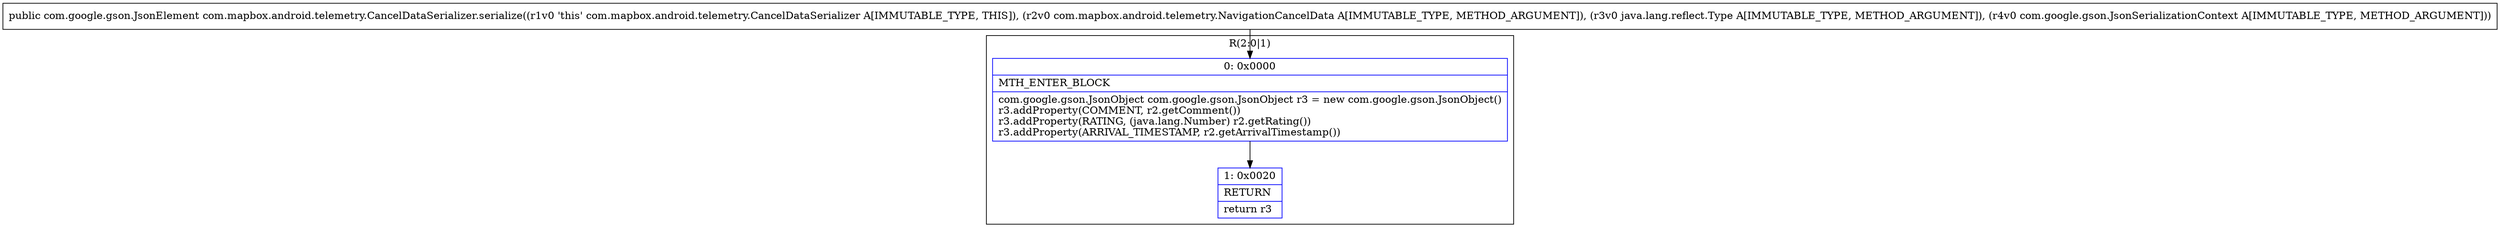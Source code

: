 digraph "CFG forcom.mapbox.android.telemetry.CancelDataSerializer.serialize(Lcom\/mapbox\/android\/telemetry\/NavigationCancelData;Ljava\/lang\/reflect\/Type;Lcom\/google\/gson\/JsonSerializationContext;)Lcom\/google\/gson\/JsonElement;" {
subgraph cluster_Region_64371130 {
label = "R(2:0|1)";
node [shape=record,color=blue];
Node_0 [shape=record,label="{0\:\ 0x0000|MTH_ENTER_BLOCK\l|com.google.gson.JsonObject com.google.gson.JsonObject r3 = new com.google.gson.JsonObject()\lr3.addProperty(COMMENT, r2.getComment())\lr3.addProperty(RATING, (java.lang.Number) r2.getRating())\lr3.addProperty(ARRIVAL_TIMESTAMP, r2.getArrivalTimestamp())\l}"];
Node_1 [shape=record,label="{1\:\ 0x0020|RETURN\l|return r3\l}"];
}
MethodNode[shape=record,label="{public com.google.gson.JsonElement com.mapbox.android.telemetry.CancelDataSerializer.serialize((r1v0 'this' com.mapbox.android.telemetry.CancelDataSerializer A[IMMUTABLE_TYPE, THIS]), (r2v0 com.mapbox.android.telemetry.NavigationCancelData A[IMMUTABLE_TYPE, METHOD_ARGUMENT]), (r3v0 java.lang.reflect.Type A[IMMUTABLE_TYPE, METHOD_ARGUMENT]), (r4v0 com.google.gson.JsonSerializationContext A[IMMUTABLE_TYPE, METHOD_ARGUMENT])) }"];
MethodNode -> Node_0;
Node_0 -> Node_1;
}

